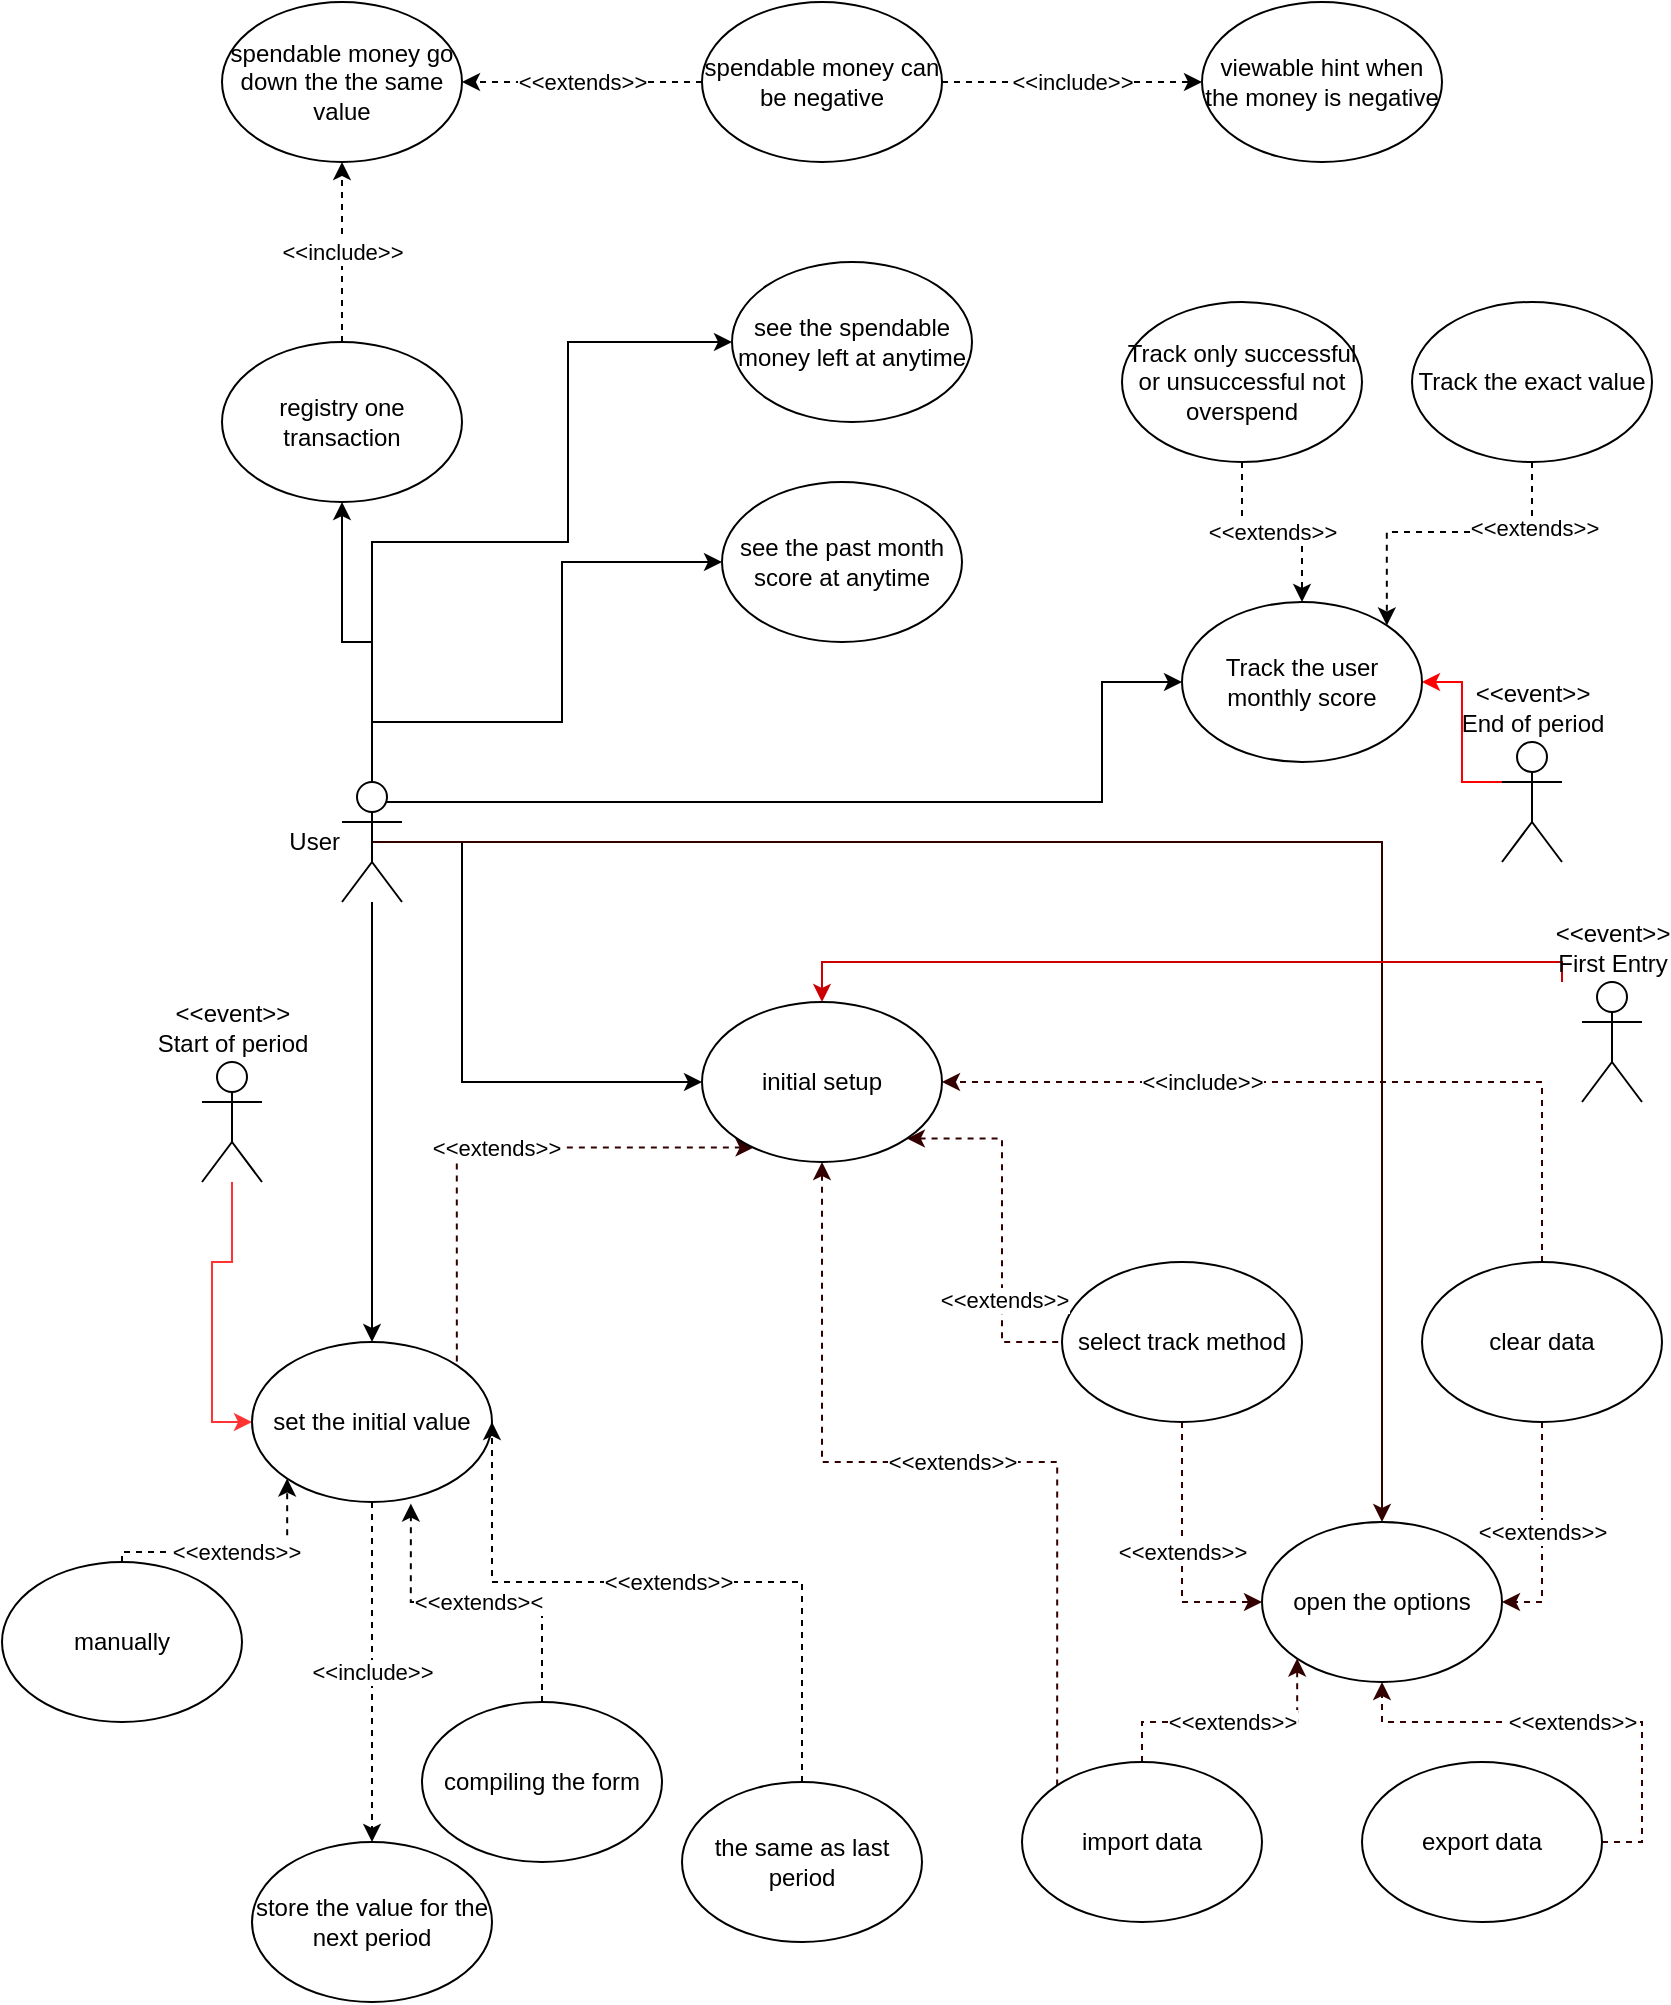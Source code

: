 <mxfile version="14.4.8" type="github">
  <diagram id="R00o_uZto41ws9qk-KIg" name="Page-1">
    <mxGraphModel dx="1036" dy="946" grid="1" gridSize="10" guides="1" tooltips="1" connect="1" arrows="1" fold="1" page="1" pageScale="1" pageWidth="850" pageHeight="1100" math="0" shadow="0">
      <root>
        <object label="" id="0">
          <mxCell />
        </object>
        <mxCell id="1" parent="0" />
        <mxCell id="_-29_EvRfan_lz7JUybT-13" style="edgeStyle=orthogonalEdgeStyle;rounded=0;orthogonalLoop=1;jettySize=auto;html=1;fontFamily=Helvetica;" parent="1" source="_-29_EvRfan_lz7JUybT-4" target="_-29_EvRfan_lz7JUybT-12" edge="1">
          <mxGeometry relative="1" as="geometry" />
        </mxCell>
        <mxCell id="_-29_EvRfan_lz7JUybT-30" style="edgeStyle=orthogonalEdgeStyle;rounded=0;orthogonalLoop=1;jettySize=auto;html=1;entryX=0.5;entryY=1;entryDx=0;entryDy=0;fontFamily=Helvetica;" parent="1" source="_-29_EvRfan_lz7JUybT-4" target="_-29_EvRfan_lz7JUybT-27" edge="1">
          <mxGeometry relative="1" as="geometry" />
        </mxCell>
        <mxCell id="_-29_EvRfan_lz7JUybT-33" style="edgeStyle=orthogonalEdgeStyle;rounded=0;orthogonalLoop=1;jettySize=auto;html=1;exitX=0.5;exitY=0.5;exitDx=0;exitDy=0;exitPerimeter=0;entryX=0;entryY=0.5;entryDx=0;entryDy=0;fontFamily=Helvetica;" parent="1" source="_-29_EvRfan_lz7JUybT-4" target="_-29_EvRfan_lz7JUybT-32" edge="1">
          <mxGeometry relative="1" as="geometry">
            <Array as="points">
              <mxPoint x="185" y="350" />
              <mxPoint x="283" y="350" />
              <mxPoint x="283" y="250" />
            </Array>
          </mxGeometry>
        </mxCell>
        <mxCell id="_-29_EvRfan_lz7JUybT-39" style="edgeStyle=orthogonalEdgeStyle;rounded=0;orthogonalLoop=1;jettySize=auto;html=1;exitX=0.5;exitY=0.5;exitDx=0;exitDy=0;exitPerimeter=0;entryX=0;entryY=0.5;entryDx=0;entryDy=0;fontFamily=Helvetica;" parent="1" source="_-29_EvRfan_lz7JUybT-4" target="_-29_EvRfan_lz7JUybT-38" edge="1">
          <mxGeometry relative="1" as="geometry">
            <Array as="points">
              <mxPoint x="185" y="440" />
              <mxPoint x="280" y="440" />
              <mxPoint x="280" y="360" />
            </Array>
          </mxGeometry>
        </mxCell>
        <mxCell id="_-29_EvRfan_lz7JUybT-41" style="edgeStyle=orthogonalEdgeStyle;rounded=0;orthogonalLoop=1;jettySize=auto;html=1;exitX=0.5;exitY=0.5;exitDx=0;exitDy=0;exitPerimeter=0;entryX=0;entryY=0.5;entryDx=0;entryDy=0;fontFamily=Helvetica;" parent="1" source="_-29_EvRfan_lz7JUybT-4" target="_-29_EvRfan_lz7JUybT-40" edge="1">
          <mxGeometry relative="1" as="geometry">
            <Array as="points">
              <mxPoint x="550" y="480" />
              <mxPoint x="550" y="420" />
            </Array>
          </mxGeometry>
        </mxCell>
        <mxCell id="pJprtQ17nexScmOIhKD2-4" style="edgeStyle=orthogonalEdgeStyle;rounded=0;orthogonalLoop=1;jettySize=auto;html=1;exitX=0.5;exitY=0.5;exitDx=0;exitDy=0;exitPerimeter=0;entryX=0;entryY=0.5;entryDx=0;entryDy=0;" edge="1" parent="1" source="_-29_EvRfan_lz7JUybT-4" target="_-29_EvRfan_lz7JUybT-59">
          <mxGeometry relative="1" as="geometry">
            <Array as="points">
              <mxPoint x="230" y="500" />
              <mxPoint x="230" y="620" />
            </Array>
          </mxGeometry>
        </mxCell>
        <mxCell id="pJprtQ17nexScmOIhKD2-7" style="edgeStyle=orthogonalEdgeStyle;rounded=0;orthogonalLoop=1;jettySize=auto;html=1;exitX=0.5;exitY=0.5;exitDx=0;exitDy=0;exitPerimeter=0;strokeColor=#330000;" edge="1" parent="1" source="_-29_EvRfan_lz7JUybT-4" target="_-29_EvRfan_lz7JUybT-51">
          <mxGeometry relative="1" as="geometry" />
        </mxCell>
        <object label="&lt;div&gt;User&lt;/div&gt;" id="_-29_EvRfan_lz7JUybT-4">
          <mxCell style="shape=umlActor;verticalLabelPosition=middle;verticalAlign=middle;html=1;outlineConnect=0;fontFamily=Helvetica;labelPosition=left;align=right;" parent="1" vertex="1">
            <mxGeometry x="170" y="470" width="30" height="60" as="geometry" />
          </mxCell>
        </object>
        <mxCell id="_-29_EvRfan_lz7JUybT-14" style="edgeStyle=orthogonalEdgeStyle;rounded=0;orthogonalLoop=1;jettySize=auto;html=1;entryX=0;entryY=0.5;entryDx=0;entryDy=0;fontFamily=Helvetica;strokeColor=#FF3333;" parent="1" source="_-29_EvRfan_lz7JUybT-6" target="_-29_EvRfan_lz7JUybT-12" edge="1">
          <mxGeometry relative="1" as="geometry" />
        </mxCell>
        <object label="&lt;div align=&quot;center&quot;&gt;&lt;br&gt;&lt;/div&gt;&lt;div align=&quot;center&quot;&gt;&lt;br&gt;&lt;/div&gt;&lt;div align=&quot;center&quot;&gt;&amp;lt;&amp;lt;event&amp;gt;&amp;gt;&lt;/div&gt;&lt;div align=&quot;center&quot;&gt;Start of period&lt;/div&gt;" id="_-29_EvRfan_lz7JUybT-6">
          <mxCell style="shape=umlActor;verticalLabelPosition=top;verticalAlign=bottom;html=1;outlineConnect=0;fontFamily=Helvetica;labelPosition=center;align=center;" parent="1" vertex="1">
            <mxGeometry x="100" y="610" width="30" height="60" as="geometry" />
          </mxCell>
        </object>
        <mxCell id="_-29_EvRfan_lz7JUybT-43" style="edgeStyle=orthogonalEdgeStyle;rounded=0;orthogonalLoop=1;jettySize=auto;html=1;exitX=0;exitY=0.333;exitDx=0;exitDy=0;exitPerimeter=0;entryX=1;entryY=0.5;entryDx=0;entryDy=0;fontFamily=Helvetica;strokeColor=#FF0000;" parent="1" source="_-29_EvRfan_lz7JUybT-7" target="_-29_EvRfan_lz7JUybT-40" edge="1">
          <mxGeometry relative="1" as="geometry" />
        </mxCell>
        <object label="&lt;div&gt;&amp;lt;&amp;lt;event&amp;gt;&amp;gt;&lt;/div&gt;&lt;div&gt;End of period&lt;/div&gt;" id="_-29_EvRfan_lz7JUybT-7">
          <mxCell style="shape=umlActor;verticalLabelPosition=top;verticalAlign=bottom;html=1;outlineConnect=0;fontFamily=Helvetica;labelPosition=center;align=center;" parent="1" vertex="1">
            <mxGeometry x="750" y="450" width="30" height="60" as="geometry" />
          </mxCell>
        </object>
        <mxCell id="_-29_EvRfan_lz7JUybT-25" value="&amp;lt;&amp;lt;include&amp;gt;&amp;gt;" style="edgeStyle=orthogonalEdgeStyle;rounded=0;orthogonalLoop=1;jettySize=auto;html=1;exitX=0.5;exitY=1;exitDx=0;exitDy=0;dashed=1;fontFamily=Helvetica;" parent="1" source="_-29_EvRfan_lz7JUybT-12" target="_-29_EvRfan_lz7JUybT-22" edge="1">
          <mxGeometry relative="1" as="geometry" />
        </mxCell>
        <mxCell id="_-29_EvRfan_lz7JUybT-12" value="&lt;div&gt;set the initial value&lt;/div&gt;" style="ellipse;whiteSpace=wrap;html=1;fontFamily=Helvetica;align=center;" parent="1" vertex="1">
          <mxGeometry x="125" y="750" width="120" height="80" as="geometry" />
        </mxCell>
        <mxCell id="_-29_EvRfan_lz7JUybT-18" value="&amp;lt;&amp;lt;extends&amp;gt;&amp;gt;" style="edgeStyle=orthogonalEdgeStyle;rounded=0;orthogonalLoop=1;jettySize=auto;html=1;exitX=0.5;exitY=0;exitDx=0;exitDy=0;entryX=0;entryY=1;entryDx=0;entryDy=0;fontFamily=Helvetica;dashed=1;" parent="1" source="_-29_EvRfan_lz7JUybT-15" target="_-29_EvRfan_lz7JUybT-12" edge="1">
          <mxGeometry relative="1" as="geometry">
            <Array as="points">
              <mxPoint x="60" y="855" />
              <mxPoint x="143" y="855" />
            </Array>
          </mxGeometry>
        </mxCell>
        <mxCell id="_-29_EvRfan_lz7JUybT-15" value="manually" style="ellipse;whiteSpace=wrap;html=1;fontFamily=Helvetica;align=center;" parent="1" vertex="1">
          <mxGeometry y="860" width="120" height="80" as="geometry" />
        </mxCell>
        <mxCell id="_-29_EvRfan_lz7JUybT-20" value="&amp;lt;&amp;lt;extends&amp;gt;&amp;lt;" style="edgeStyle=orthogonalEdgeStyle;rounded=0;orthogonalLoop=1;jettySize=auto;html=1;exitX=0.5;exitY=0;exitDx=0;exitDy=0;entryX=0.662;entryY=1.01;entryDx=0;entryDy=0;entryPerimeter=0;dashed=1;fontFamily=Helvetica;" parent="1" source="_-29_EvRfan_lz7JUybT-16" target="_-29_EvRfan_lz7JUybT-12" edge="1">
          <mxGeometry relative="1" as="geometry" />
        </mxCell>
        <mxCell id="_-29_EvRfan_lz7JUybT-16" value="compiling the form" style="ellipse;whiteSpace=wrap;html=1;fontFamily=Helvetica;align=center;" parent="1" vertex="1">
          <mxGeometry x="210" y="930" width="120" height="80" as="geometry" />
        </mxCell>
        <mxCell id="_-29_EvRfan_lz7JUybT-21" value="&amp;lt;&amp;lt;extends&amp;gt;&amp;gt;" style="edgeStyle=orthogonalEdgeStyle;rounded=0;orthogonalLoop=1;jettySize=auto;html=1;exitX=0.5;exitY=0;exitDx=0;exitDy=0;entryX=1;entryY=0.5;entryDx=0;entryDy=0;dashed=1;fontFamily=Helvetica;" parent="1" source="_-29_EvRfan_lz7JUybT-17" target="_-29_EvRfan_lz7JUybT-12" edge="1">
          <mxGeometry relative="1" as="geometry">
            <Array as="points">
              <mxPoint x="400" y="870" />
              <mxPoint x="245" y="870" />
            </Array>
          </mxGeometry>
        </mxCell>
        <mxCell id="_-29_EvRfan_lz7JUybT-17" value="the same as last period" style="ellipse;whiteSpace=wrap;html=1;fontFamily=Helvetica;align=center;" parent="1" vertex="1">
          <mxGeometry x="340" y="970" width="120" height="80" as="geometry" />
        </mxCell>
        <mxCell id="_-29_EvRfan_lz7JUybT-22" value="store the value for the next period" style="ellipse;whiteSpace=wrap;html=1;fontFamily=Helvetica;align=center;" parent="1" vertex="1">
          <mxGeometry x="125" y="1000" width="120" height="80" as="geometry" />
        </mxCell>
        <mxCell id="_-29_EvRfan_lz7JUybT-29" value="&amp;lt;&amp;lt;include&amp;gt;&amp;gt;" style="edgeStyle=orthogonalEdgeStyle;rounded=0;orthogonalLoop=1;jettySize=auto;html=1;exitX=0.5;exitY=0;exitDx=0;exitDy=0;entryX=0.5;entryY=1;entryDx=0;entryDy=0;dashed=1;fontFamily=Helvetica;" parent="1" source="_-29_EvRfan_lz7JUybT-27" target="_-29_EvRfan_lz7JUybT-28" edge="1">
          <mxGeometry relative="1" as="geometry" />
        </mxCell>
        <mxCell id="_-29_EvRfan_lz7JUybT-27" value="registry one transaction" style="ellipse;whiteSpace=wrap;html=1;fontFamily=Helvetica;align=center;" parent="1" vertex="1">
          <mxGeometry x="110" y="250" width="120" height="80" as="geometry" />
        </mxCell>
        <mxCell id="_-29_EvRfan_lz7JUybT-28" value="spendable money go down the the same value" style="ellipse;whiteSpace=wrap;html=1;fontFamily=Helvetica;align=center;" parent="1" vertex="1">
          <mxGeometry x="110" y="80" width="120" height="80" as="geometry" />
        </mxCell>
        <mxCell id="_-29_EvRfan_lz7JUybT-32" value="see the spendable money left at anytime" style="ellipse;whiteSpace=wrap;html=1;fontFamily=Helvetica;align=center;" parent="1" vertex="1">
          <mxGeometry x="365" y="210" width="120" height="80" as="geometry" />
        </mxCell>
        <mxCell id="_-29_EvRfan_lz7JUybT-35" value="&amp;lt;&amp;lt;extends&amp;gt;&amp;gt;" style="edgeStyle=orthogonalEdgeStyle;rounded=0;orthogonalLoop=1;jettySize=auto;html=1;exitX=0;exitY=0.5;exitDx=0;exitDy=0;entryX=1;entryY=0.5;entryDx=0;entryDy=0;fontFamily=Helvetica;dashed=1;" parent="1" source="_-29_EvRfan_lz7JUybT-34" target="_-29_EvRfan_lz7JUybT-28" edge="1">
          <mxGeometry relative="1" as="geometry" />
        </mxCell>
        <mxCell id="_-29_EvRfan_lz7JUybT-37" value="&amp;lt;&amp;lt;include&amp;gt;&amp;gt;" style="edgeStyle=orthogonalEdgeStyle;rounded=0;orthogonalLoop=1;jettySize=auto;html=1;exitX=1;exitY=0.5;exitDx=0;exitDy=0;entryX=0;entryY=0.5;entryDx=0;entryDy=0;dashed=1;fontFamily=Helvetica;" parent="1" source="_-29_EvRfan_lz7JUybT-34" target="_-29_EvRfan_lz7JUybT-36" edge="1">
          <mxGeometry relative="1" as="geometry" />
        </mxCell>
        <mxCell id="_-29_EvRfan_lz7JUybT-34" value="spendable money can be negative" style="ellipse;whiteSpace=wrap;html=1;fontFamily=Helvetica;align=center;" parent="1" vertex="1">
          <mxGeometry x="350" y="80" width="120" height="80" as="geometry" />
        </mxCell>
        <mxCell id="_-29_EvRfan_lz7JUybT-36" value="viewable hint when the money is negative" style="ellipse;whiteSpace=wrap;html=1;fontFamily=Helvetica;align=center;" parent="1" vertex="1">
          <mxGeometry x="600" y="80" width="120" height="80" as="geometry" />
        </mxCell>
        <mxCell id="_-29_EvRfan_lz7JUybT-38" value="see the past month score at anytime" style="ellipse;whiteSpace=wrap;html=1;fontFamily=Helvetica;align=center;" parent="1" vertex="1">
          <mxGeometry x="360" y="320" width="120" height="80" as="geometry" />
        </mxCell>
        <mxCell id="_-29_EvRfan_lz7JUybT-40" value="&lt;div&gt;Track the user monthly score&lt;/div&gt;" style="ellipse;whiteSpace=wrap;html=1;fontFamily=Helvetica;align=center;" parent="1" vertex="1">
          <mxGeometry x="590" y="380" width="120" height="80" as="geometry" />
        </mxCell>
        <mxCell id="_-29_EvRfan_lz7JUybT-49" value="&amp;lt;&amp;lt;extends&amp;gt;&amp;gt;" style="edgeStyle=orthogonalEdgeStyle;rounded=0;orthogonalLoop=1;jettySize=auto;html=1;exitX=0.5;exitY=1;exitDx=0;exitDy=0;fontFamily=Helvetica;dashed=1;" parent="1" source="_-29_EvRfan_lz7JUybT-44" target="_-29_EvRfan_lz7JUybT-40" edge="1">
          <mxGeometry relative="1" as="geometry" />
        </mxCell>
        <mxCell id="_-29_EvRfan_lz7JUybT-44" value="Track only successful or unsuccessful not overspend" style="ellipse;whiteSpace=wrap;html=1;fontFamily=Helvetica;align=center;" parent="1" vertex="1">
          <mxGeometry x="560" y="230" width="120" height="80" as="geometry" />
        </mxCell>
        <mxCell id="_-29_EvRfan_lz7JUybT-48" style="edgeStyle=orthogonalEdgeStyle;rounded=0;orthogonalLoop=1;jettySize=auto;html=1;exitX=0.5;exitY=1;exitDx=0;exitDy=0;entryX=1;entryY=0;entryDx=0;entryDy=0;fontFamily=Helvetica;dashed=1;" parent="1" source="_-29_EvRfan_lz7JUybT-45" target="_-29_EvRfan_lz7JUybT-40" edge="1">
          <mxGeometry relative="1" as="geometry" />
        </mxCell>
        <mxCell id="_-29_EvRfan_lz7JUybT-50" value="&amp;lt;&amp;lt;extends&amp;gt;&amp;gt;" style="edgeLabel;html=1;align=center;verticalAlign=middle;resizable=0;points=[];fontFamily=Helvetica;" parent="_-29_EvRfan_lz7JUybT-48" vertex="1" connectable="0">
          <mxGeometry x="-0.572" y="1" relative="1" as="geometry">
            <mxPoint as="offset" />
          </mxGeometry>
        </mxCell>
        <mxCell id="_-29_EvRfan_lz7JUybT-45" value="Track the exact value" style="ellipse;whiteSpace=wrap;html=1;fontFamily=Helvetica;align=center;" parent="1" vertex="1">
          <mxGeometry x="705" y="230" width="120" height="80" as="geometry" />
        </mxCell>
        <mxCell id="_-29_EvRfan_lz7JUybT-51" value="open the options" style="ellipse;whiteSpace=wrap;html=1;fontFamily=Helvetica;align=center;" parent="1" vertex="1">
          <mxGeometry x="630" y="840" width="120" height="80" as="geometry" />
        </mxCell>
        <mxCell id="pJprtQ17nexScmOIhKD2-9" value="&amp;lt;&amp;lt;extends&amp;gt;&amp;gt;" style="edgeStyle=orthogonalEdgeStyle;rounded=0;orthogonalLoop=1;jettySize=auto;html=1;exitX=0.5;exitY=1;exitDx=0;exitDy=0;entryX=1;entryY=0.5;entryDx=0;entryDy=0;dashed=1;strokeColor=#330000;" edge="1" parent="1" source="_-29_EvRfan_lz7JUybT-52" target="_-29_EvRfan_lz7JUybT-51">
          <mxGeometry relative="1" as="geometry" />
        </mxCell>
        <mxCell id="pJprtQ17nexScmOIhKD2-12" value="&amp;lt;&amp;lt;include&amp;gt;&amp;gt;" style="edgeStyle=orthogonalEdgeStyle;rounded=0;orthogonalLoop=1;jettySize=auto;html=1;exitX=0.5;exitY=0;exitDx=0;exitDy=0;entryX=1;entryY=0.5;entryDx=0;entryDy=0;dashed=1;strokeColor=#330000;" edge="1" parent="1" source="_-29_EvRfan_lz7JUybT-52" target="_-29_EvRfan_lz7JUybT-59">
          <mxGeometry x="0.333" relative="1" as="geometry">
            <mxPoint as="offset" />
          </mxGeometry>
        </mxCell>
        <mxCell id="_-29_EvRfan_lz7JUybT-52" value="clear data" style="ellipse;whiteSpace=wrap;html=1;fontFamily=Helvetica;align=center;" parent="1" vertex="1">
          <mxGeometry x="710" y="710" width="120" height="80" as="geometry" />
        </mxCell>
        <mxCell id="pJprtQ17nexScmOIhKD2-8" value="&amp;lt;&amp;lt;extends&amp;gt;&amp;gt;" style="edgeStyle=orthogonalEdgeStyle;rounded=0;orthogonalLoop=1;jettySize=auto;html=1;exitX=0.5;exitY=1;exitDx=0;exitDy=0;entryX=0;entryY=0.5;entryDx=0;entryDy=0;strokeColor=#330000;dashed=1;" edge="1" parent="1" source="_-29_EvRfan_lz7JUybT-53" target="_-29_EvRfan_lz7JUybT-51">
          <mxGeometry relative="1" as="geometry" />
        </mxCell>
        <mxCell id="_-29_EvRfan_lz7JUybT-53" value="select track method" style="ellipse;whiteSpace=wrap;html=1;fontFamily=Helvetica;align=center;" parent="1" vertex="1">
          <mxGeometry x="530" y="710" width="120" height="80" as="geometry" />
        </mxCell>
        <mxCell id="pJprtQ17nexScmOIhKD2-6" style="edgeStyle=orthogonalEdgeStyle;rounded=0;orthogonalLoop=1;jettySize=auto;html=1;entryX=0.5;entryY=0;entryDx=0;entryDy=0;strokeColor=#CC0000;" edge="1" parent="1" target="_-29_EvRfan_lz7JUybT-59">
          <mxGeometry relative="1" as="geometry">
            <mxPoint x="780" y="570" as="sourcePoint" />
            <Array as="points">
              <mxPoint x="780" y="560" />
              <mxPoint x="410" y="560" />
            </Array>
          </mxGeometry>
        </mxCell>
        <mxCell id="_-29_EvRfan_lz7JUybT-58" value="&lt;div&gt;&amp;lt;&amp;lt;event&amp;gt;&amp;gt;&lt;/div&gt;&lt;div&gt;First Entry&lt;br&gt;&lt;/div&gt;" style="shape=umlActor;verticalLabelPosition=top;verticalAlign=bottom;html=1;outlineConnect=0;fontFamily=Helvetica;align=center;labelPosition=center;" parent="1" vertex="1">
          <mxGeometry x="790" y="570" width="30" height="60" as="geometry" />
        </mxCell>
        <mxCell id="pJprtQ17nexScmOIhKD2-13" value="&amp;lt;&amp;lt;extends&amp;gt;&amp;gt;" style="edgeStyle=orthogonalEdgeStyle;rounded=0;orthogonalLoop=1;jettySize=auto;html=1;exitX=0.5;exitY=1;exitDx=0;exitDy=0;entryX=0;entryY=0;entryDx=0;entryDy=0;dashed=1;strokeColor=#330000;startArrow=classic;startFill=1;endArrow=none;endFill=0;" edge="1" parent="1" source="_-29_EvRfan_lz7JUybT-59" target="pJprtQ17nexScmOIhKD2-2">
          <mxGeometry relative="1" as="geometry" />
        </mxCell>
        <mxCell id="pJprtQ17nexScmOIhKD2-14" value="&amp;lt;&amp;lt;extends&amp;gt;&amp;gt;" style="edgeStyle=orthogonalEdgeStyle;rounded=0;orthogonalLoop=1;jettySize=auto;html=1;exitX=0.215;exitY=0.91;exitDx=0;exitDy=0;entryX=1;entryY=0;entryDx=0;entryDy=0;dashed=1;strokeColor=#330000;exitPerimeter=0;startArrow=classic;startFill=1;endArrow=none;endFill=0;" edge="1" parent="1" source="_-29_EvRfan_lz7JUybT-59" target="_-29_EvRfan_lz7JUybT-12">
          <mxGeometry relative="1" as="geometry" />
        </mxCell>
        <mxCell id="pJprtQ17nexScmOIhKD2-16" value="&amp;lt;&amp;lt;extends&amp;gt;&amp;gt;" style="edgeStyle=orthogonalEdgeStyle;rounded=0;orthogonalLoop=1;jettySize=auto;html=1;exitX=1;exitY=1;exitDx=0;exitDy=0;entryX=0;entryY=0.5;entryDx=0;entryDy=0;dashed=1;strokeColor=#330000;endArrow=none;endFill=0;startArrow=classic;startFill=1;" edge="1" parent="1" source="_-29_EvRfan_lz7JUybT-59" target="_-29_EvRfan_lz7JUybT-53">
          <mxGeometry x="0.428" relative="1" as="geometry">
            <mxPoint x="1" as="offset" />
          </mxGeometry>
        </mxCell>
        <mxCell id="_-29_EvRfan_lz7JUybT-59" value="initial setup" style="ellipse;whiteSpace=wrap;html=1;fontFamily=Helvetica;align=center;" parent="1" vertex="1">
          <mxGeometry x="350" y="580" width="120" height="80" as="geometry" />
        </mxCell>
        <mxCell id="pJprtQ17nexScmOIhKD2-10" value="&amp;lt;&amp;lt;extends&amp;gt;&amp;gt;" style="edgeStyle=orthogonalEdgeStyle;rounded=0;orthogonalLoop=1;jettySize=auto;html=1;exitX=0.5;exitY=0;exitDx=0;exitDy=0;entryX=0;entryY=1;entryDx=0;entryDy=0;dashed=1;strokeColor=#330000;" edge="1" parent="1" source="pJprtQ17nexScmOIhKD2-2" target="_-29_EvRfan_lz7JUybT-51">
          <mxGeometry relative="1" as="geometry" />
        </mxCell>
        <mxCell id="pJprtQ17nexScmOIhKD2-2" value="import data" style="ellipse;whiteSpace=wrap;html=1;" vertex="1" parent="1">
          <mxGeometry x="510" y="960" width="120" height="80" as="geometry" />
        </mxCell>
        <mxCell id="pJprtQ17nexScmOIhKD2-11" value="&amp;lt;&amp;lt;extends&amp;gt;&amp;gt;" style="edgeStyle=orthogonalEdgeStyle;rounded=0;orthogonalLoop=1;jettySize=auto;html=1;exitX=1;exitY=0.5;exitDx=0;exitDy=0;dashed=1;strokeColor=#330000;" edge="1" parent="1" source="pJprtQ17nexScmOIhKD2-3" target="_-29_EvRfan_lz7JUybT-51">
          <mxGeometry relative="1" as="geometry" />
        </mxCell>
        <mxCell id="pJprtQ17nexScmOIhKD2-3" value="export data" style="ellipse;whiteSpace=wrap;html=1;" vertex="1" parent="1">
          <mxGeometry x="680" y="960" width="120" height="80" as="geometry" />
        </mxCell>
      </root>
    </mxGraphModel>
  </diagram>
</mxfile>
